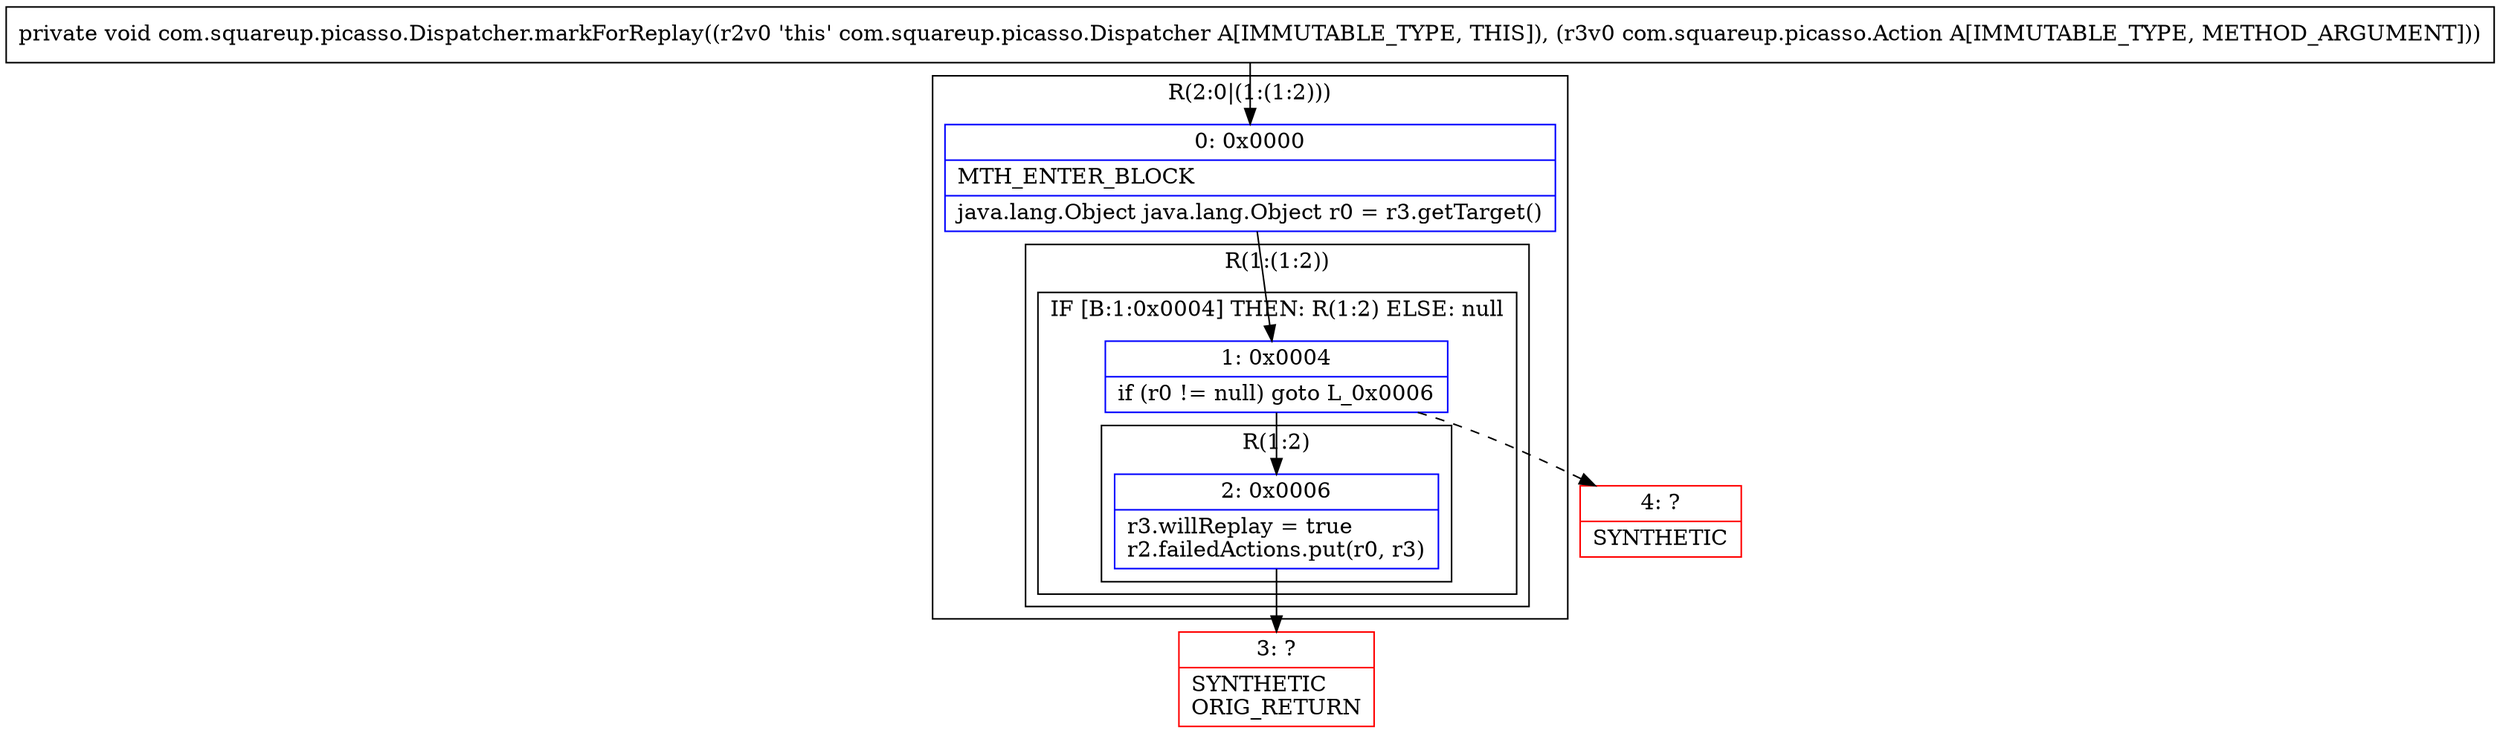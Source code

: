 digraph "CFG forcom.squareup.picasso.Dispatcher.markForReplay(Lcom\/squareup\/picasso\/Action;)V" {
subgraph cluster_Region_1636991564 {
label = "R(2:0|(1:(1:2)))";
node [shape=record,color=blue];
Node_0 [shape=record,label="{0\:\ 0x0000|MTH_ENTER_BLOCK\l|java.lang.Object java.lang.Object r0 = r3.getTarget()\l}"];
subgraph cluster_Region_1945967419 {
label = "R(1:(1:2))";
node [shape=record,color=blue];
subgraph cluster_IfRegion_2012008518 {
label = "IF [B:1:0x0004] THEN: R(1:2) ELSE: null";
node [shape=record,color=blue];
Node_1 [shape=record,label="{1\:\ 0x0004|if (r0 != null) goto L_0x0006\l}"];
subgraph cluster_Region_1992277875 {
label = "R(1:2)";
node [shape=record,color=blue];
Node_2 [shape=record,label="{2\:\ 0x0006|r3.willReplay = true\lr2.failedActions.put(r0, r3)\l}"];
}
}
}
}
Node_3 [shape=record,color=red,label="{3\:\ ?|SYNTHETIC\lORIG_RETURN\l}"];
Node_4 [shape=record,color=red,label="{4\:\ ?|SYNTHETIC\l}"];
MethodNode[shape=record,label="{private void com.squareup.picasso.Dispatcher.markForReplay((r2v0 'this' com.squareup.picasso.Dispatcher A[IMMUTABLE_TYPE, THIS]), (r3v0 com.squareup.picasso.Action A[IMMUTABLE_TYPE, METHOD_ARGUMENT])) }"];
MethodNode -> Node_0;
Node_0 -> Node_1;
Node_1 -> Node_2;
Node_1 -> Node_4[style=dashed];
Node_2 -> Node_3;
}

